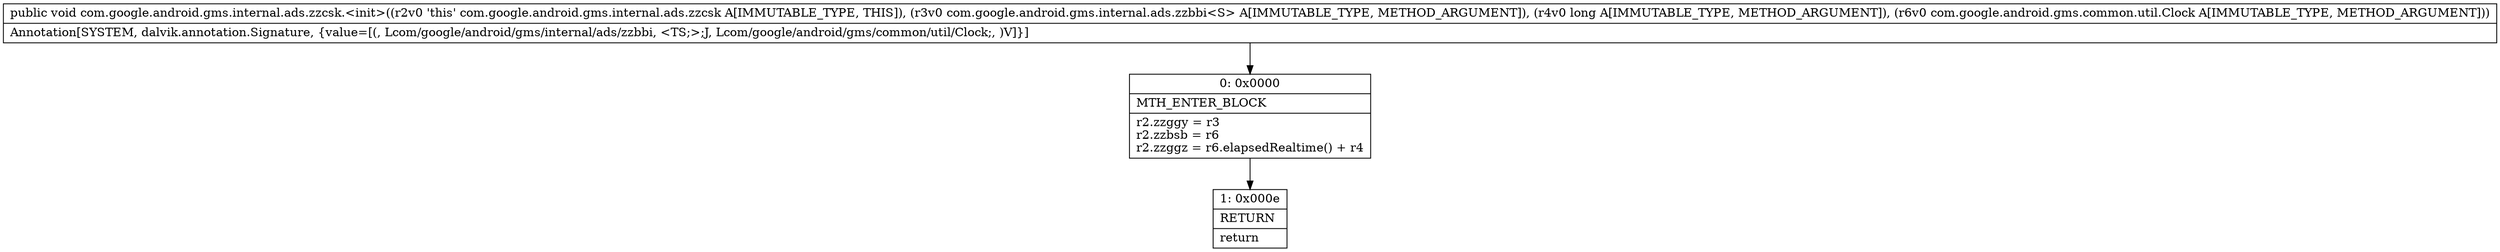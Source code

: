 digraph "CFG forcom.google.android.gms.internal.ads.zzcsk.\<init\>(Lcom\/google\/android\/gms\/internal\/ads\/zzbbi;JLcom\/google\/android\/gms\/common\/util\/Clock;)V" {
Node_0 [shape=record,label="{0\:\ 0x0000|MTH_ENTER_BLOCK\l|r2.zzggy = r3\lr2.zzbsb = r6\lr2.zzggz = r6.elapsedRealtime() + r4\l}"];
Node_1 [shape=record,label="{1\:\ 0x000e|RETURN\l|return\l}"];
MethodNode[shape=record,label="{public void com.google.android.gms.internal.ads.zzcsk.\<init\>((r2v0 'this' com.google.android.gms.internal.ads.zzcsk A[IMMUTABLE_TYPE, THIS]), (r3v0 com.google.android.gms.internal.ads.zzbbi\<S\> A[IMMUTABLE_TYPE, METHOD_ARGUMENT]), (r4v0 long A[IMMUTABLE_TYPE, METHOD_ARGUMENT]), (r6v0 com.google.android.gms.common.util.Clock A[IMMUTABLE_TYPE, METHOD_ARGUMENT]))  | Annotation[SYSTEM, dalvik.annotation.Signature, \{value=[(, Lcom\/google\/android\/gms\/internal\/ads\/zzbbi, \<TS;\>;J, Lcom\/google\/android\/gms\/common\/util\/Clock;, )V]\}]\l}"];
MethodNode -> Node_0;
Node_0 -> Node_1;
}

